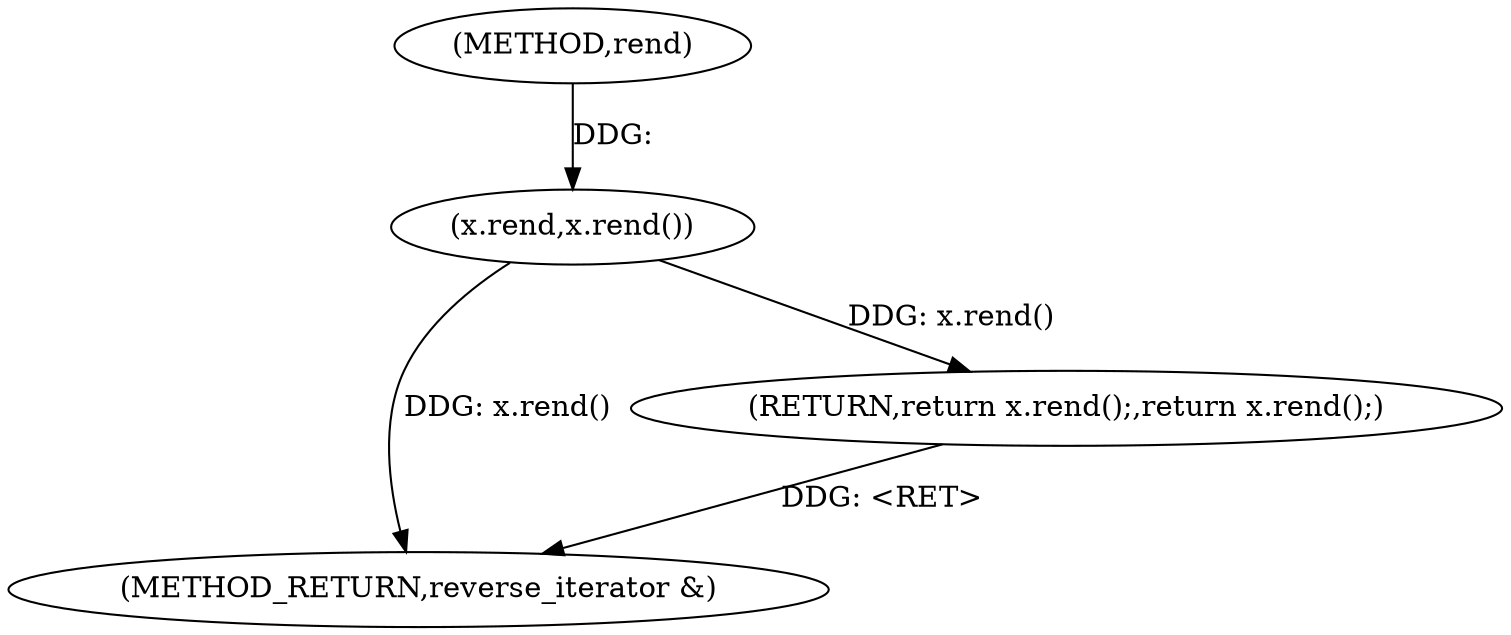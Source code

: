 digraph "rend" {  
"1000740" [label = "(METHOD,rend)" ]
"1000744" [label = "(METHOD_RETURN,reverse_iterator &)" ]
"1000742" [label = "(RETURN,return x.rend();,return x.rend();)" ]
"1000743" [label = "(x.rend,x.rend())" ]
  "1000742" -> "1000744"  [ label = "DDG: <RET>"] 
  "1000743" -> "1000744"  [ label = "DDG: x.rend()"] 
  "1000743" -> "1000742"  [ label = "DDG: x.rend()"] 
  "1000740" -> "1000743"  [ label = "DDG: "] 
}
